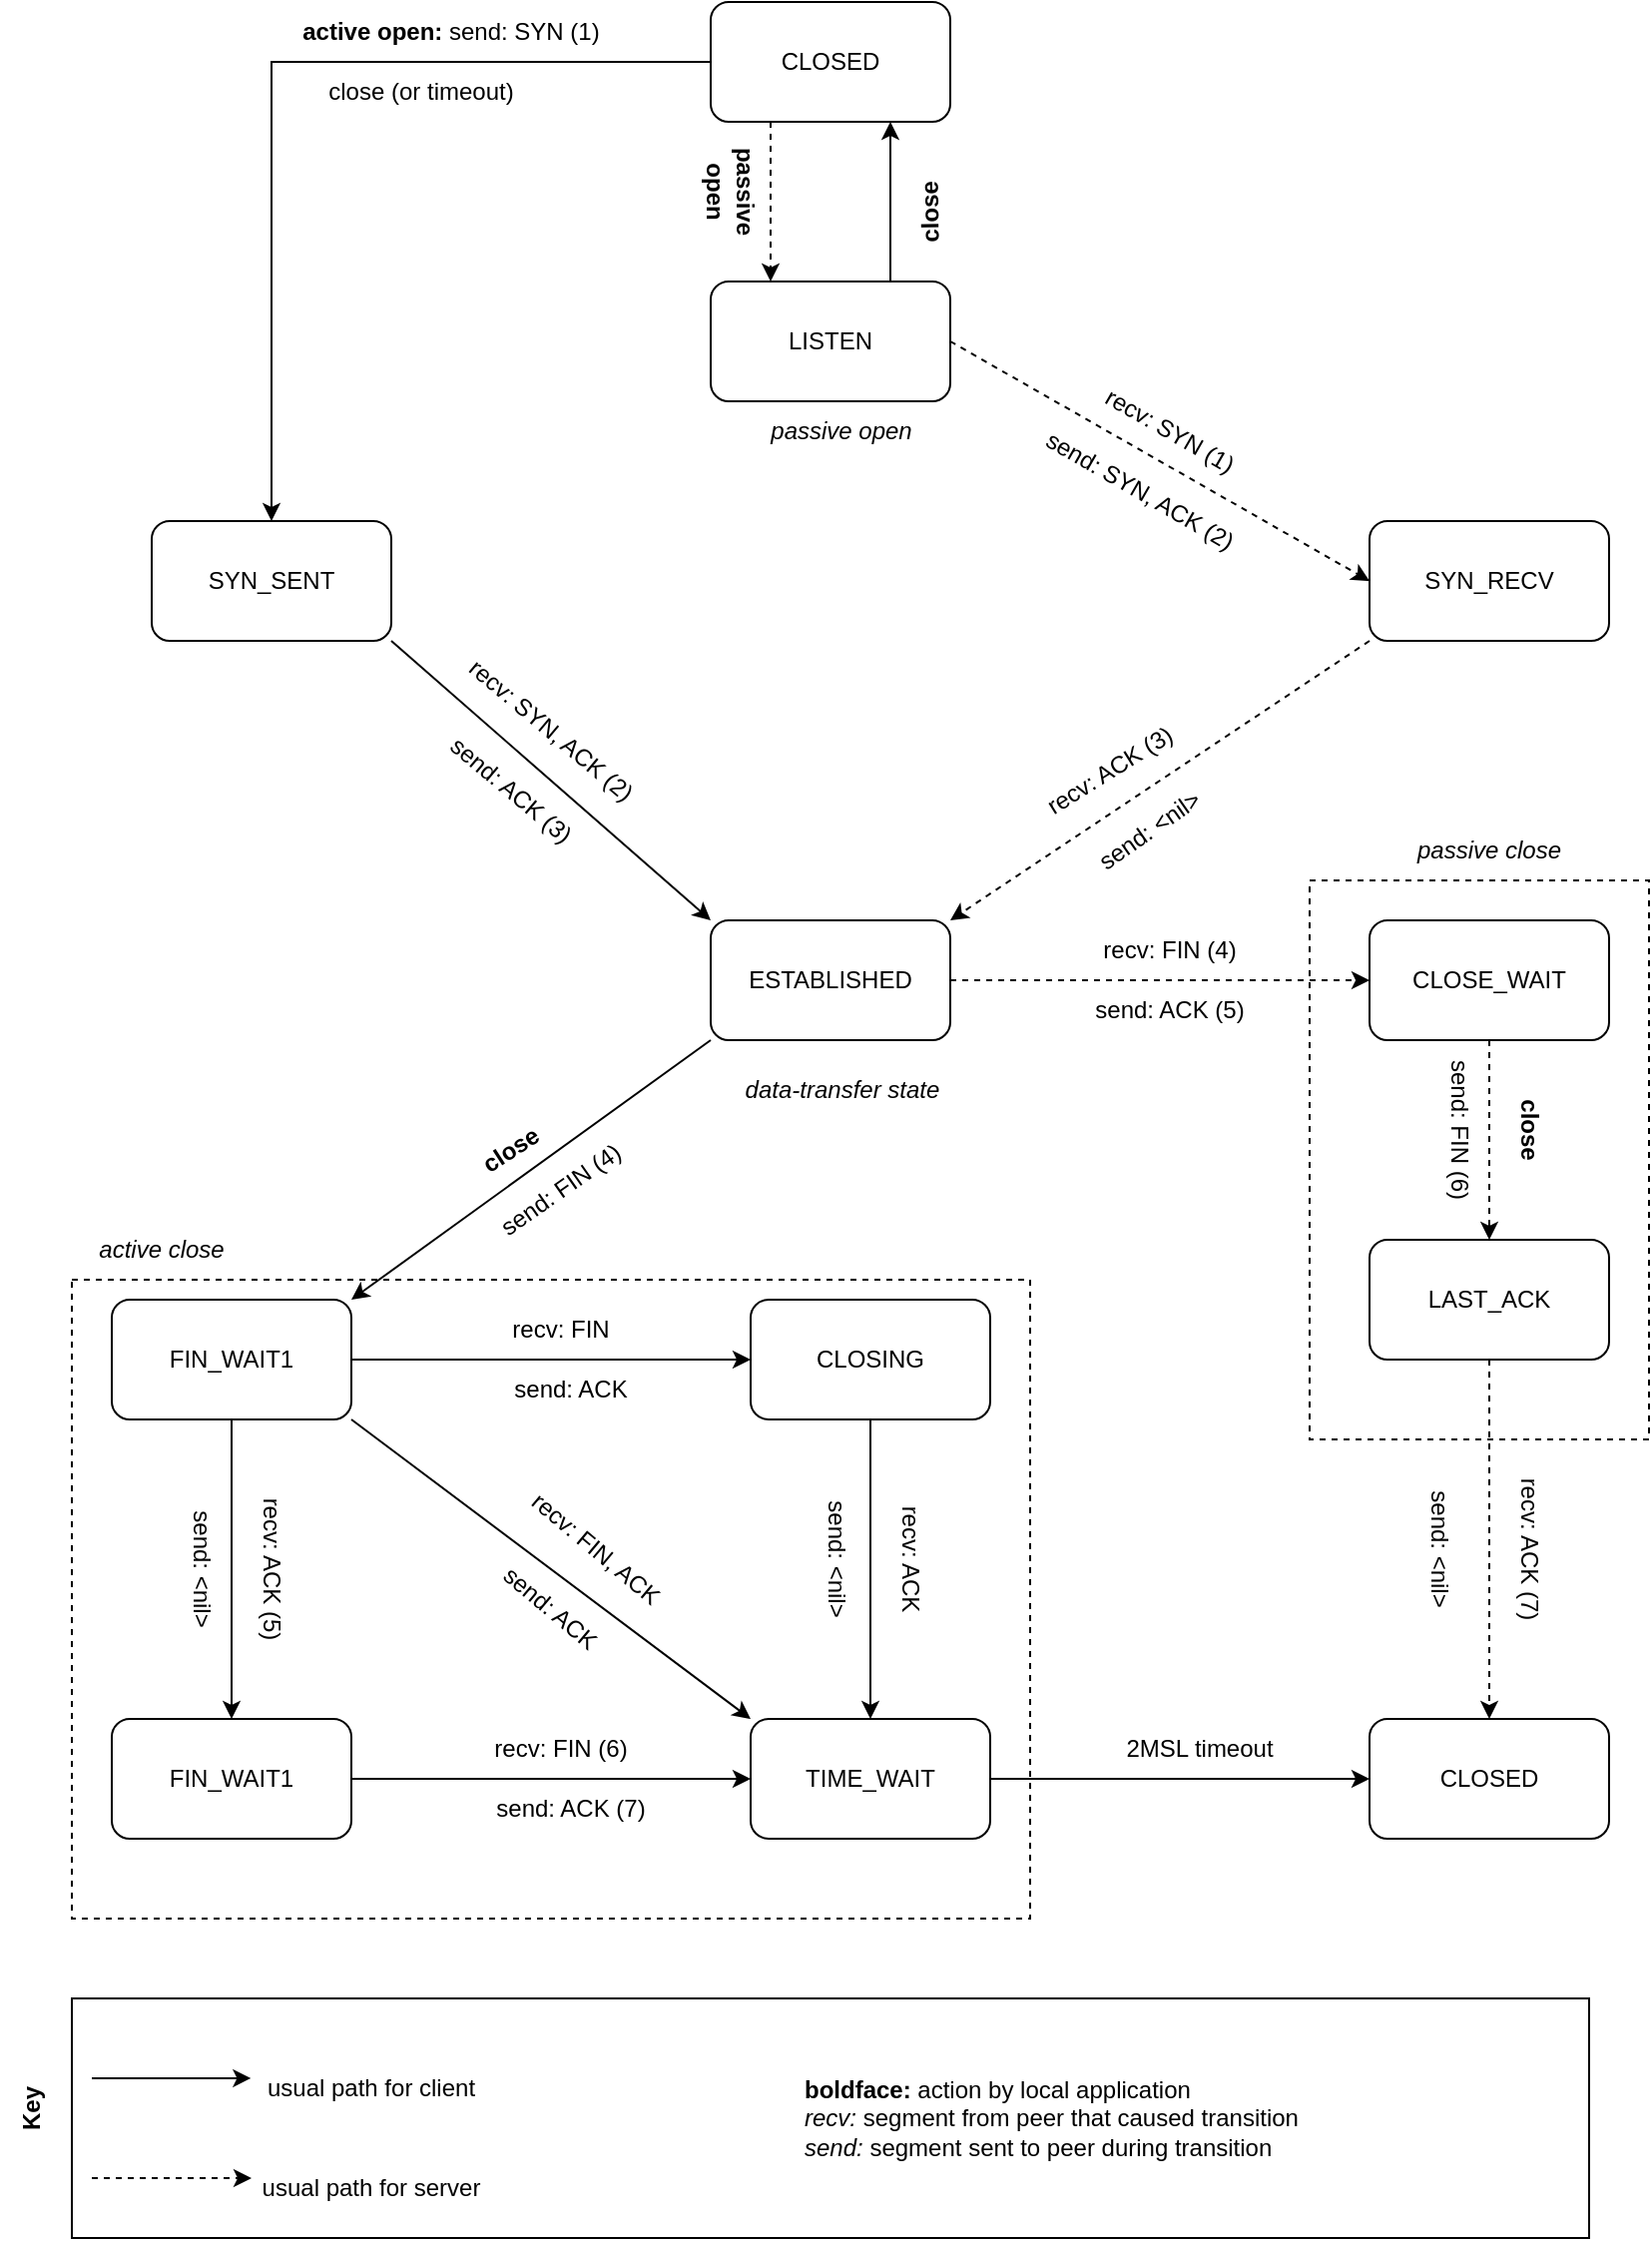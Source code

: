 <mxfile version="27.1.1">
  <diagram name="Page-1" id="3ZngSQx3QDIN_D5j1vdW">
    <mxGraphModel dx="1595" dy="898" grid="1" gridSize="10" guides="1" tooltips="1" connect="1" arrows="1" fold="1" page="1" pageScale="1" pageWidth="850" pageHeight="1100" math="0" shadow="0">
      <root>
        <mxCell id="0" />
        <mxCell id="1" parent="0" />
        <mxCell id="7s9qfy1FpKt1Sq4vfBmT-72" value="" style="rounded=0;whiteSpace=wrap;html=1;dashed=1;" vertex="1" parent="1">
          <mxGeometry x="660" y="520" width="170" height="280" as="geometry" />
        </mxCell>
        <mxCell id="7s9qfy1FpKt1Sq4vfBmT-4" style="edgeStyle=orthogonalEdgeStyle;rounded=0;orthogonalLoop=1;jettySize=auto;html=1;exitX=0;exitY=0.5;exitDx=0;exitDy=0;entryX=0.5;entryY=0;entryDx=0;entryDy=0;" edge="1" parent="1" source="7s9qfy1FpKt1Sq4vfBmT-1" target="7s9qfy1FpKt1Sq4vfBmT-2">
          <mxGeometry relative="1" as="geometry" />
        </mxCell>
        <mxCell id="7s9qfy1FpKt1Sq4vfBmT-10" style="edgeStyle=orthogonalEdgeStyle;rounded=0;orthogonalLoop=1;jettySize=auto;html=1;exitX=0.25;exitY=1;exitDx=0;exitDy=0;entryX=0.25;entryY=0;entryDx=0;entryDy=0;dashed=1;" edge="1" parent="1" source="7s9qfy1FpKt1Sq4vfBmT-1" target="7s9qfy1FpKt1Sq4vfBmT-9">
          <mxGeometry relative="1" as="geometry" />
        </mxCell>
        <mxCell id="7s9qfy1FpKt1Sq4vfBmT-1" value="CLOSED" style="rounded=1;whiteSpace=wrap;html=1;" vertex="1" parent="1">
          <mxGeometry x="360" y="80" width="120" height="60" as="geometry" />
        </mxCell>
        <mxCell id="7s9qfy1FpKt1Sq4vfBmT-2" value="SYN_SENT" style="rounded=1;whiteSpace=wrap;html=1;" vertex="1" parent="1">
          <mxGeometry x="80" y="340" width="120" height="60" as="geometry" />
        </mxCell>
        <mxCell id="7s9qfy1FpKt1Sq4vfBmT-3" value="SYN_RECV" style="rounded=1;whiteSpace=wrap;html=1;" vertex="1" parent="1">
          <mxGeometry x="690" y="340" width="120" height="60" as="geometry" />
        </mxCell>
        <mxCell id="7s9qfy1FpKt1Sq4vfBmT-5" value="&lt;b&gt;active open:&amp;nbsp;&lt;/b&gt;send: SYN (1)" style="text;html=1;align=center;verticalAlign=middle;whiteSpace=wrap;rounded=0;" vertex="1" parent="1">
          <mxGeometry x="150" y="80" width="160" height="30" as="geometry" />
        </mxCell>
        <mxCell id="7s9qfy1FpKt1Sq4vfBmT-6" value="close (or timeout)" style="text;html=1;align=center;verticalAlign=middle;whiteSpace=wrap;rounded=0;" vertex="1" parent="1">
          <mxGeometry x="150" y="110" width="130" height="30" as="geometry" />
        </mxCell>
        <mxCell id="7s9qfy1FpKt1Sq4vfBmT-11" style="edgeStyle=orthogonalEdgeStyle;rounded=0;orthogonalLoop=1;jettySize=auto;html=1;exitX=0.75;exitY=0;exitDx=0;exitDy=0;entryX=0.75;entryY=1;entryDx=0;entryDy=0;" edge="1" parent="1" source="7s9qfy1FpKt1Sq4vfBmT-9" target="7s9qfy1FpKt1Sq4vfBmT-1">
          <mxGeometry relative="1" as="geometry" />
        </mxCell>
        <mxCell id="7s9qfy1FpKt1Sq4vfBmT-9" value="LISTEN" style="rounded=1;whiteSpace=wrap;html=1;" vertex="1" parent="1">
          <mxGeometry x="360" y="220" width="120" height="60" as="geometry" />
        </mxCell>
        <mxCell id="7s9qfy1FpKt1Sq4vfBmT-12" value="&lt;b&gt;passive open&lt;/b&gt;" style="text;html=1;align=center;verticalAlign=middle;whiteSpace=wrap;rounded=0;rotation=90;" vertex="1" parent="1">
          <mxGeometry x="340" y="160" width="60" height="30" as="geometry" />
        </mxCell>
        <mxCell id="7s9qfy1FpKt1Sq4vfBmT-14" value="&lt;b&gt;close&lt;/b&gt;" style="text;html=1;align=center;verticalAlign=middle;whiteSpace=wrap;rounded=0;rotation=-91;" vertex="1" parent="1">
          <mxGeometry x="440" y="170" width="60" height="30" as="geometry" />
        </mxCell>
        <mxCell id="7s9qfy1FpKt1Sq4vfBmT-15" value="&lt;i&gt;passive open&lt;/i&gt;" style="text;html=1;align=center;verticalAlign=middle;whiteSpace=wrap;rounded=0;" vertex="1" parent="1">
          <mxGeometry x="388" y="280" width="75" height="30" as="geometry" />
        </mxCell>
        <mxCell id="7s9qfy1FpKt1Sq4vfBmT-17" value="" style="endArrow=classic;html=1;rounded=0;entryX=0;entryY=0.5;entryDx=0;entryDy=0;exitX=1;exitY=0.5;exitDx=0;exitDy=0;dashed=1;" edge="1" parent="1" source="7s9qfy1FpKt1Sq4vfBmT-9" target="7s9qfy1FpKt1Sq4vfBmT-3">
          <mxGeometry width="50" height="50" relative="1" as="geometry">
            <mxPoint x="380" y="450" as="sourcePoint" />
            <mxPoint x="430" y="400" as="targetPoint" />
          </mxGeometry>
        </mxCell>
        <mxCell id="7s9qfy1FpKt1Sq4vfBmT-18" value="recv: SYN (1)" style="text;html=1;align=center;verticalAlign=middle;whiteSpace=wrap;rounded=0;rotation=30;" vertex="1" parent="1">
          <mxGeometry x="550" y="280" width="80" height="30" as="geometry" />
        </mxCell>
        <mxCell id="7s9qfy1FpKt1Sq4vfBmT-19" value="send: SYN, ACK (2)" style="text;html=1;align=center;verticalAlign=middle;whiteSpace=wrap;rounded=0;rotation=30;" vertex="1" parent="1">
          <mxGeometry x="520" y="310" width="110" height="30" as="geometry" />
        </mxCell>
        <mxCell id="7s9qfy1FpKt1Sq4vfBmT-28" style="edgeStyle=orthogonalEdgeStyle;rounded=0;orthogonalLoop=1;jettySize=auto;html=1;exitX=1;exitY=0.5;exitDx=0;exitDy=0;entryX=0;entryY=0.5;entryDx=0;entryDy=0;dashed=1;" edge="1" parent="1" source="7s9qfy1FpKt1Sq4vfBmT-20" target="7s9qfy1FpKt1Sq4vfBmT-27">
          <mxGeometry relative="1" as="geometry" />
        </mxCell>
        <mxCell id="7s9qfy1FpKt1Sq4vfBmT-20" value="ESTABLISHED" style="rounded=1;whiteSpace=wrap;html=1;" vertex="1" parent="1">
          <mxGeometry x="360" y="540" width="120" height="60" as="geometry" />
        </mxCell>
        <mxCell id="7s9qfy1FpKt1Sq4vfBmT-21" value="" style="endArrow=classic;html=1;rounded=0;exitX=1;exitY=1;exitDx=0;exitDy=0;entryX=0;entryY=0;entryDx=0;entryDy=0;" edge="1" parent="1" source="7s9qfy1FpKt1Sq4vfBmT-2" target="7s9qfy1FpKt1Sq4vfBmT-20">
          <mxGeometry width="50" height="50" relative="1" as="geometry">
            <mxPoint x="380" y="450" as="sourcePoint" />
            <mxPoint x="430" y="400" as="targetPoint" />
          </mxGeometry>
        </mxCell>
        <mxCell id="7s9qfy1FpKt1Sq4vfBmT-22" value="" style="endArrow=classic;html=1;rounded=0;exitX=0;exitY=1;exitDx=0;exitDy=0;entryX=1;entryY=0;entryDx=0;entryDy=0;dashed=1;" edge="1" parent="1" source="7s9qfy1FpKt1Sq4vfBmT-3" target="7s9qfy1FpKt1Sq4vfBmT-20">
          <mxGeometry width="50" height="50" relative="1" as="geometry">
            <mxPoint x="380" y="450" as="sourcePoint" />
            <mxPoint x="430" y="400" as="targetPoint" />
          </mxGeometry>
        </mxCell>
        <mxCell id="7s9qfy1FpKt1Sq4vfBmT-23" value="recv: SYN, ACK (2)" style="text;html=1;align=center;verticalAlign=middle;whiteSpace=wrap;rounded=0;rotation=40;" vertex="1" parent="1">
          <mxGeometry x="220" y="430" width="120" height="30" as="geometry" />
        </mxCell>
        <mxCell id="7s9qfy1FpKt1Sq4vfBmT-24" value="send: ACK (3)" style="text;html=1;align=center;verticalAlign=middle;whiteSpace=wrap;rounded=0;rotation=40;" vertex="1" parent="1">
          <mxGeometry x="200.004" y="459.998" width="120" height="30" as="geometry" />
        </mxCell>
        <mxCell id="7s9qfy1FpKt1Sq4vfBmT-25" value="recv: ACK (3)" style="text;html=1;align=center;verticalAlign=middle;whiteSpace=wrap;rounded=0;rotation=-32;" vertex="1" parent="1">
          <mxGeometry x="500.004" y="449.998" width="120" height="30" as="geometry" />
        </mxCell>
        <mxCell id="7s9qfy1FpKt1Sq4vfBmT-26" value="send: &amp;lt;nil&amp;gt;" style="text;html=1;align=center;verticalAlign=middle;whiteSpace=wrap;rounded=0;rotation=-35;" vertex="1" parent="1">
          <mxGeometry x="520.004" y="479.998" width="120" height="30" as="geometry" />
        </mxCell>
        <mxCell id="7s9qfy1FpKt1Sq4vfBmT-56" style="edgeStyle=orthogonalEdgeStyle;rounded=0;orthogonalLoop=1;jettySize=auto;html=1;exitX=0.5;exitY=1;exitDx=0;exitDy=0;entryX=0.5;entryY=0;entryDx=0;entryDy=0;dashed=1;" edge="1" parent="1" source="7s9qfy1FpKt1Sq4vfBmT-27" target="7s9qfy1FpKt1Sq4vfBmT-55">
          <mxGeometry relative="1" as="geometry" />
        </mxCell>
        <mxCell id="7s9qfy1FpKt1Sq4vfBmT-27" value="CLOSE_WAIT" style="rounded=1;whiteSpace=wrap;html=1;" vertex="1" parent="1">
          <mxGeometry x="690" y="540" width="120" height="60" as="geometry" />
        </mxCell>
        <mxCell id="7s9qfy1FpKt1Sq4vfBmT-29" value="recv: FIN (4)" style="text;html=1;align=center;verticalAlign=middle;whiteSpace=wrap;rounded=0;" vertex="1" parent="1">
          <mxGeometry x="550" y="540" width="80" height="30" as="geometry" />
        </mxCell>
        <mxCell id="7s9qfy1FpKt1Sq4vfBmT-30" value="send: ACK (5)" style="text;html=1;align=center;verticalAlign=middle;whiteSpace=wrap;rounded=0;" vertex="1" parent="1">
          <mxGeometry x="550" y="570" width="80" height="30" as="geometry" />
        </mxCell>
        <mxCell id="7s9qfy1FpKt1Sq4vfBmT-31" value="" style="rounded=0;whiteSpace=wrap;html=1;dashed=1;" vertex="1" parent="1">
          <mxGeometry x="40" y="720" width="480" height="320" as="geometry" />
        </mxCell>
        <mxCell id="7s9qfy1FpKt1Sq4vfBmT-38" style="edgeStyle=orthogonalEdgeStyle;rounded=0;orthogonalLoop=1;jettySize=auto;html=1;exitX=1;exitY=0.5;exitDx=0;exitDy=0;" edge="1" parent="1" source="7s9qfy1FpKt1Sq4vfBmT-32" target="7s9qfy1FpKt1Sq4vfBmT-37">
          <mxGeometry relative="1" as="geometry" />
        </mxCell>
        <mxCell id="7s9qfy1FpKt1Sq4vfBmT-44" style="edgeStyle=orthogonalEdgeStyle;rounded=0;orthogonalLoop=1;jettySize=auto;html=1;exitX=0.5;exitY=1;exitDx=0;exitDy=0;entryX=0.5;entryY=0;entryDx=0;entryDy=0;" edge="1" parent="1" source="7s9qfy1FpKt1Sq4vfBmT-32" target="7s9qfy1FpKt1Sq4vfBmT-43">
          <mxGeometry relative="1" as="geometry" />
        </mxCell>
        <mxCell id="7s9qfy1FpKt1Sq4vfBmT-32" value="FIN_WAIT1" style="rounded=1;whiteSpace=wrap;html=1;" vertex="1" parent="1">
          <mxGeometry x="60" y="730" width="120" height="60" as="geometry" />
        </mxCell>
        <mxCell id="7s9qfy1FpKt1Sq4vfBmT-33" value="" style="endArrow=classic;html=1;rounded=0;entryX=1;entryY=0;entryDx=0;entryDy=0;exitX=0;exitY=1;exitDx=0;exitDy=0;" edge="1" parent="1" source="7s9qfy1FpKt1Sq4vfBmT-20" target="7s9qfy1FpKt1Sq4vfBmT-32">
          <mxGeometry width="50" height="50" relative="1" as="geometry">
            <mxPoint x="380" y="680" as="sourcePoint" />
            <mxPoint x="430" y="630" as="targetPoint" />
          </mxGeometry>
        </mxCell>
        <mxCell id="7s9qfy1FpKt1Sq4vfBmT-34" value="&lt;b&gt;close&lt;/b&gt;" style="text;html=1;align=center;verticalAlign=middle;whiteSpace=wrap;rounded=0;rotation=-33;" vertex="1" parent="1">
          <mxGeometry x="230" y="640" width="60" height="30" as="geometry" />
        </mxCell>
        <mxCell id="7s9qfy1FpKt1Sq4vfBmT-35" value="send: FIN (4)" style="text;html=1;align=center;verticalAlign=middle;whiteSpace=wrap;rounded=0;rotation=-35;" vertex="1" parent="1">
          <mxGeometry x="240" y="660" width="90" height="30" as="geometry" />
        </mxCell>
        <mxCell id="7s9qfy1FpKt1Sq4vfBmT-36" value="&lt;i&gt;active close&lt;/i&gt;" style="text;html=1;align=center;verticalAlign=middle;whiteSpace=wrap;rounded=0;" vertex="1" parent="1">
          <mxGeometry x="40" y="690" width="90" height="30" as="geometry" />
        </mxCell>
        <mxCell id="7s9qfy1FpKt1Sq4vfBmT-42" style="edgeStyle=orthogonalEdgeStyle;rounded=0;orthogonalLoop=1;jettySize=auto;html=1;exitX=0.5;exitY=1;exitDx=0;exitDy=0;entryX=0.5;entryY=0;entryDx=0;entryDy=0;" edge="1" parent="1" source="7s9qfy1FpKt1Sq4vfBmT-37" target="7s9qfy1FpKt1Sq4vfBmT-41">
          <mxGeometry relative="1" as="geometry" />
        </mxCell>
        <mxCell id="7s9qfy1FpKt1Sq4vfBmT-37" value="CLOSING" style="rounded=1;whiteSpace=wrap;html=1;" vertex="1" parent="1">
          <mxGeometry x="380" y="730" width="120" height="60" as="geometry" />
        </mxCell>
        <mxCell id="7s9qfy1FpKt1Sq4vfBmT-39" value="recv: FIN" style="text;html=1;align=center;verticalAlign=middle;whiteSpace=wrap;rounded=0;" vertex="1" parent="1">
          <mxGeometry x="255" y="730" width="60" height="30" as="geometry" />
        </mxCell>
        <mxCell id="7s9qfy1FpKt1Sq4vfBmT-40" value="send: ACK" style="text;html=1;align=center;verticalAlign=middle;whiteSpace=wrap;rounded=0;" vertex="1" parent="1">
          <mxGeometry x="260" y="760" width="60" height="30" as="geometry" />
        </mxCell>
        <mxCell id="7s9qfy1FpKt1Sq4vfBmT-61" style="edgeStyle=orthogonalEdgeStyle;rounded=0;orthogonalLoop=1;jettySize=auto;html=1;exitX=1;exitY=0.5;exitDx=0;exitDy=0;entryX=0;entryY=0.5;entryDx=0;entryDy=0;" edge="1" parent="1" source="7s9qfy1FpKt1Sq4vfBmT-41" target="7s9qfy1FpKt1Sq4vfBmT-59">
          <mxGeometry relative="1" as="geometry" />
        </mxCell>
        <mxCell id="7s9qfy1FpKt1Sq4vfBmT-41" value="TIME_WAIT" style="rounded=1;whiteSpace=wrap;html=1;" vertex="1" parent="1">
          <mxGeometry x="380" y="940" width="120" height="60" as="geometry" />
        </mxCell>
        <mxCell id="7s9qfy1FpKt1Sq4vfBmT-45" style="edgeStyle=orthogonalEdgeStyle;rounded=0;orthogonalLoop=1;jettySize=auto;html=1;exitX=1;exitY=0.5;exitDx=0;exitDy=0;entryX=0;entryY=0.5;entryDx=0;entryDy=0;" edge="1" parent="1" source="7s9qfy1FpKt1Sq4vfBmT-43" target="7s9qfy1FpKt1Sq4vfBmT-41">
          <mxGeometry relative="1" as="geometry" />
        </mxCell>
        <mxCell id="7s9qfy1FpKt1Sq4vfBmT-43" value="FIN_WAIT1" style="rounded=1;whiteSpace=wrap;html=1;" vertex="1" parent="1">
          <mxGeometry x="60" y="940" width="120" height="60" as="geometry" />
        </mxCell>
        <mxCell id="7s9qfy1FpKt1Sq4vfBmT-46" value="recv: ACK (5)" style="text;html=1;align=center;verticalAlign=middle;whiteSpace=wrap;rounded=0;rotation=90;" vertex="1" parent="1">
          <mxGeometry x="95" y="850" width="90" height="30" as="geometry" />
        </mxCell>
        <mxCell id="7s9qfy1FpKt1Sq4vfBmT-47" value="send: &amp;lt;nil&amp;gt;" style="text;html=1;align=center;verticalAlign=middle;whiteSpace=wrap;rounded=0;rotation=90;" vertex="1" parent="1">
          <mxGeometry x="60" y="850" width="90" height="30" as="geometry" />
        </mxCell>
        <mxCell id="7s9qfy1FpKt1Sq4vfBmT-48" value="recv: FIN (6)" style="text;html=1;align=center;verticalAlign=middle;whiteSpace=wrap;rounded=0;" vertex="1" parent="1">
          <mxGeometry x="240" y="940" width="90" height="30" as="geometry" />
        </mxCell>
        <mxCell id="7s9qfy1FpKt1Sq4vfBmT-49" value="send: ACK (7)" style="text;html=1;align=center;verticalAlign=middle;whiteSpace=wrap;rounded=0;" vertex="1" parent="1">
          <mxGeometry x="245" y="970" width="90" height="30" as="geometry" />
        </mxCell>
        <mxCell id="7s9qfy1FpKt1Sq4vfBmT-50" value="" style="endArrow=classic;html=1;rounded=0;exitX=1;exitY=1;exitDx=0;exitDy=0;entryX=0;entryY=0;entryDx=0;entryDy=0;" edge="1" parent="1" source="7s9qfy1FpKt1Sq4vfBmT-32" target="7s9qfy1FpKt1Sq4vfBmT-41">
          <mxGeometry width="50" height="50" relative="1" as="geometry">
            <mxPoint x="380" y="680" as="sourcePoint" />
            <mxPoint x="430" y="630" as="targetPoint" />
          </mxGeometry>
        </mxCell>
        <mxCell id="7s9qfy1FpKt1Sq4vfBmT-51" value="recv: FIN, ACK" style="text;html=1;align=center;verticalAlign=middle;whiteSpace=wrap;rounded=0;rotation=40;" vertex="1" parent="1">
          <mxGeometry x="255" y="840" width="95" height="30" as="geometry" />
        </mxCell>
        <mxCell id="7s9qfy1FpKt1Sq4vfBmT-52" value="send: ACK" style="text;html=1;align=center;verticalAlign=middle;whiteSpace=wrap;rounded=0;rotation=40;" vertex="1" parent="1">
          <mxGeometry x="232.499" y="870.003" width="95" height="30" as="geometry" />
        </mxCell>
        <mxCell id="7s9qfy1FpKt1Sq4vfBmT-53" value="recv: ACK" style="text;html=1;align=center;verticalAlign=middle;whiteSpace=wrap;rounded=0;rotation=90;" vertex="1" parent="1">
          <mxGeometry x="425" y="845" width="70" height="30" as="geometry" />
        </mxCell>
        <mxCell id="7s9qfy1FpKt1Sq4vfBmT-54" value="send: &amp;lt;nil&amp;gt;" style="text;html=1;align=center;verticalAlign=middle;whiteSpace=wrap;rounded=0;rotation=90;" vertex="1" parent="1">
          <mxGeometry x="388" y="845" width="70" height="30" as="geometry" />
        </mxCell>
        <mxCell id="7s9qfy1FpKt1Sq4vfBmT-60" style="edgeStyle=orthogonalEdgeStyle;rounded=0;orthogonalLoop=1;jettySize=auto;html=1;exitX=0.5;exitY=1;exitDx=0;exitDy=0;entryX=0.5;entryY=0;entryDx=0;entryDy=0;dashed=1;" edge="1" parent="1" source="7s9qfy1FpKt1Sq4vfBmT-55" target="7s9qfy1FpKt1Sq4vfBmT-59">
          <mxGeometry relative="1" as="geometry" />
        </mxCell>
        <mxCell id="7s9qfy1FpKt1Sq4vfBmT-55" value="LAST_ACK" style="rounded=1;whiteSpace=wrap;html=1;" vertex="1" parent="1">
          <mxGeometry x="690" y="700" width="120" height="60" as="geometry" />
        </mxCell>
        <mxCell id="7s9qfy1FpKt1Sq4vfBmT-57" value="&lt;b&gt;close&lt;/b&gt;" style="text;html=1;align=center;verticalAlign=middle;whiteSpace=wrap;rounded=0;rotation=90;" vertex="1" parent="1">
          <mxGeometry x="740" y="630" width="60" height="30" as="geometry" />
        </mxCell>
        <mxCell id="7s9qfy1FpKt1Sq4vfBmT-58" value="send: FIN (6)" style="text;html=1;align=center;verticalAlign=middle;whiteSpace=wrap;rounded=0;rotation=90;" vertex="1" parent="1">
          <mxGeometry x="690" y="630" width="90" height="30" as="geometry" />
        </mxCell>
        <mxCell id="7s9qfy1FpKt1Sq4vfBmT-59" value="CLOSED" style="rounded=1;whiteSpace=wrap;html=1;" vertex="1" parent="1">
          <mxGeometry x="690" y="940" width="120" height="60" as="geometry" />
        </mxCell>
        <mxCell id="7s9qfy1FpKt1Sq4vfBmT-62" value="recv: ACK (7)" style="text;html=1;align=center;verticalAlign=middle;whiteSpace=wrap;rounded=0;rotation=90;" vertex="1" parent="1">
          <mxGeometry x="725" y="840" width="90" height="30" as="geometry" />
        </mxCell>
        <mxCell id="7s9qfy1FpKt1Sq4vfBmT-63" value="send: &amp;lt;nil&amp;gt;" style="text;html=1;align=center;verticalAlign=middle;whiteSpace=wrap;rounded=0;rotation=90;" vertex="1" parent="1">
          <mxGeometry x="680" y="840" width="90" height="30" as="geometry" />
        </mxCell>
        <mxCell id="7s9qfy1FpKt1Sq4vfBmT-64" value="" style="rounded=0;whiteSpace=wrap;html=1;" vertex="1" parent="1">
          <mxGeometry x="40" y="1080" width="760" height="120" as="geometry" />
        </mxCell>
        <mxCell id="7s9qfy1FpKt1Sq4vfBmT-65" value="&lt;b&gt;Key&lt;/b&gt;" style="text;html=1;align=center;verticalAlign=middle;whiteSpace=wrap;rounded=0;rotation=-90;" vertex="1" parent="1">
          <mxGeometry x="-10" y="1120" width="60" height="30" as="geometry" />
        </mxCell>
        <mxCell id="7s9qfy1FpKt1Sq4vfBmT-66" value="" style="endArrow=classic;html=1;rounded=0;entryX=0.118;entryY=0.333;entryDx=0;entryDy=0;entryPerimeter=0;" edge="1" parent="1" target="7s9qfy1FpKt1Sq4vfBmT-64">
          <mxGeometry width="50" height="50" relative="1" as="geometry">
            <mxPoint x="50" y="1120" as="sourcePoint" />
            <mxPoint x="100" y="1070" as="targetPoint" />
          </mxGeometry>
        </mxCell>
        <mxCell id="7s9qfy1FpKt1Sq4vfBmT-67" value="" style="endArrow=classic;html=1;rounded=0;entryX=0.118;entryY=0.333;entryDx=0;entryDy=0;entryPerimeter=0;dashed=1;" edge="1" parent="1">
          <mxGeometry width="50" height="50" relative="1" as="geometry">
            <mxPoint x="50" y="1170" as="sourcePoint" />
            <mxPoint x="130" y="1170" as="targetPoint" />
          </mxGeometry>
        </mxCell>
        <mxCell id="7s9qfy1FpKt1Sq4vfBmT-68" value="usual path for client" style="text;html=1;align=center;verticalAlign=middle;whiteSpace=wrap;rounded=0;" vertex="1" parent="1">
          <mxGeometry x="130" y="1110" width="120" height="30" as="geometry" />
        </mxCell>
        <mxCell id="7s9qfy1FpKt1Sq4vfBmT-69" value="usual path for server" style="text;html=1;align=center;verticalAlign=middle;whiteSpace=wrap;rounded=0;" vertex="1" parent="1">
          <mxGeometry x="130" y="1160" width="120" height="30" as="geometry" />
        </mxCell>
        <mxCell id="7s9qfy1FpKt1Sq4vfBmT-70" value="&lt;div&gt;&lt;b&gt;boldface:&amp;nbsp;&lt;/b&gt;action by local application&lt;/div&gt;&lt;div&gt;&lt;i&gt;recv:&amp;nbsp;&lt;/i&gt;segment from peer that caused transition&lt;/div&gt;&lt;div&gt;&lt;i&gt;send:&amp;nbsp;&lt;/i&gt;segment sent to peer during transition&lt;/div&gt;" style="text;html=1;align=left;verticalAlign=middle;whiteSpace=wrap;rounded=0;" vertex="1" parent="1">
          <mxGeometry x="405" y="1090" width="275" height="100" as="geometry" />
        </mxCell>
        <mxCell id="7s9qfy1FpKt1Sq4vfBmT-71" value="&lt;i&gt;data-transfer state&lt;/i&gt;" style="text;html=1;align=center;verticalAlign=middle;whiteSpace=wrap;rounded=0;" vertex="1" parent="1">
          <mxGeometry x="369.5" y="610" width="112" height="30" as="geometry" />
        </mxCell>
        <mxCell id="7s9qfy1FpKt1Sq4vfBmT-73" value="&lt;i&gt;passive close&lt;/i&gt;" style="text;html=1;align=center;verticalAlign=middle;whiteSpace=wrap;rounded=0;" vertex="1" parent="1">
          <mxGeometry x="710" y="490" width="80" height="30" as="geometry" />
        </mxCell>
        <mxCell id="7s9qfy1FpKt1Sq4vfBmT-74" value="2MSL timeout" style="text;html=1;align=center;verticalAlign=middle;whiteSpace=wrap;rounded=0;" vertex="1" parent="1">
          <mxGeometry x="560" y="940" width="90" height="30" as="geometry" />
        </mxCell>
      </root>
    </mxGraphModel>
  </diagram>
</mxfile>
